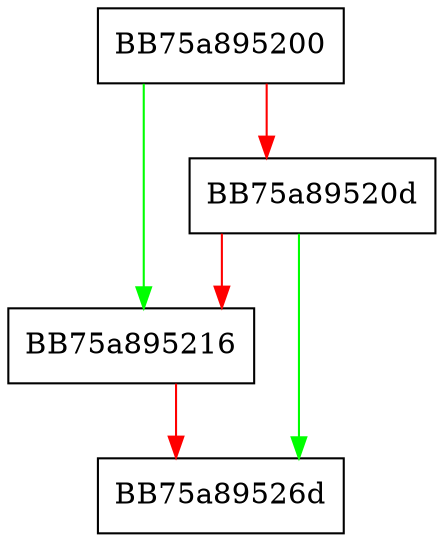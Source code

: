digraph OnEndRundown {
  node [shape="box"];
  graph [splines=ortho];
  BB75a895200 -> BB75a895216 [color="green"];
  BB75a895200 -> BB75a89520d [color="red"];
  BB75a89520d -> BB75a89526d [color="green"];
  BB75a89520d -> BB75a895216 [color="red"];
  BB75a895216 -> BB75a89526d [color="red"];
}